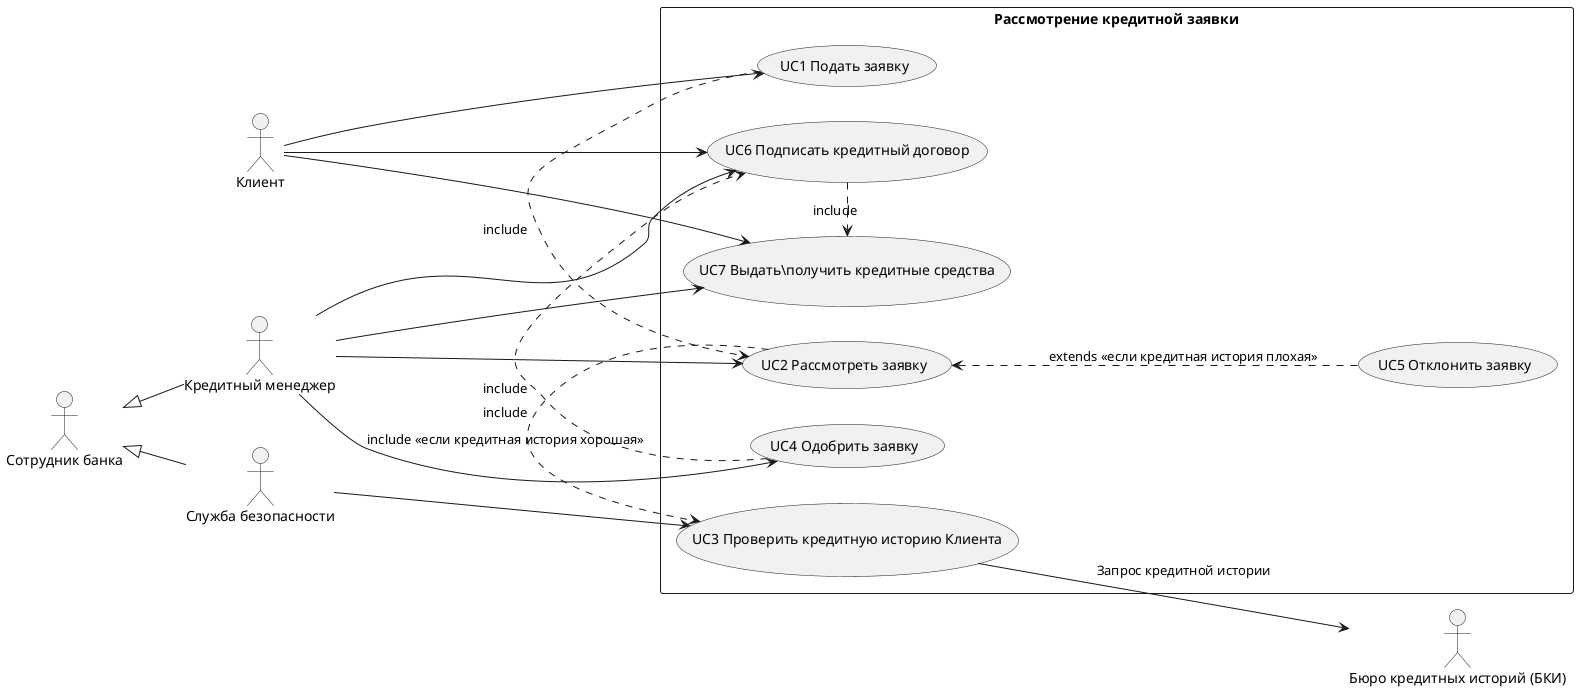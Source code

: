 @startuml task7_t1
left to right direction

actor "Клиент" as Client
actor "Сотрудник банка" as Bank_Employee
actor "Кредитный менеджер" as Credit_Manager
actor "Служба безопасности" as Security
actor "Бюро кредитных историй (БКИ)" as CHB

rectangle "Рассмотрение кредитной заявки" {
(UC1 Подать заявку) as UC1
(UC2 Рассмотреть заявку) as UC2
(UC3 Проверить кредитную историю Клиента) as UC3
(UC4 Одобрить заявку) as UC4
(UC5 Отклонить заявку) as UC5
(UC6 Подписать кредитный договор) as UC6
(UC7 Выдать\получить кредитные средства) as UC7
}

Bank_Employee <|-- Credit_Manager
Bank_Employee <|-- Security
Client --> UC1
Credit_Manager --> UC2
UC1 .> UC2 : include
UC2 .> UC3 : include
Security --> UC3
UC3 --> CHB : Запрос кредитной истории
Credit_Manager --> UC4 :  include <<если кредитная история хорошая>>
UC2 <.. UC5 : extends <<если кредитная история плохая>>
UC4 .> UC6 : include
Credit_Manager --> UC6
Client --> UC6
UC6 .> UC7 : include
Credit_Manager --> UC7 
Client --> UC7 

@enduml